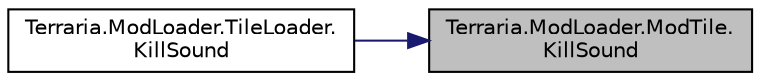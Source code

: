 digraph "Terraria.ModLoader.ModTile.KillSound"
{
 // LATEX_PDF_SIZE
  edge [fontname="Helvetica",fontsize="10",labelfontname="Helvetica",labelfontsize="10"];
  node [fontname="Helvetica",fontsize="10",shape=record];
  rankdir="RL";
  Node1 [label="Terraria.ModLoader.ModTile.\lKillSound",height=0.2,width=0.4,color="black", fillcolor="grey75", style="filled", fontcolor="black",tooltip="Allows you to customize which sound you want to play when the tile at the given coordinates is hit...."];
  Node1 -> Node2 [dir="back",color="midnightblue",fontsize="10",style="solid",fontname="Helvetica"];
  Node2 [label="Terraria.ModLoader.TileLoader.\lKillSound",height=0.2,width=0.4,color="black", fillcolor="white", style="filled",URL="$class_terraria_1_1_mod_loader_1_1_tile_loader.html#abcdd5a864dd8e5d84d229daa7e06445e",tooltip=" "];
}
